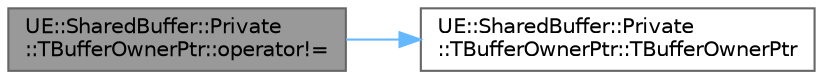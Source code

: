 digraph "UE::SharedBuffer::Private::TBufferOwnerPtr::operator!="
{
 // INTERACTIVE_SVG=YES
 // LATEX_PDF_SIZE
  bgcolor="transparent";
  edge [fontname=Helvetica,fontsize=10,labelfontname=Helvetica,labelfontsize=10];
  node [fontname=Helvetica,fontsize=10,shape=box,height=0.2,width=0.4];
  rankdir="LR";
  Node1 [id="Node000001",label="UE::SharedBuffer::Private\l::TBufferOwnerPtr::operator!=",height=0.2,width=0.4,color="gray40", fillcolor="grey60", style="filled", fontcolor="black",tooltip=" "];
  Node1 -> Node2 [id="edge1_Node000001_Node000002",color="steelblue1",style="solid",tooltip=" "];
  Node2 [id="Node000002",label="UE::SharedBuffer::Private\l::TBufferOwnerPtr::TBufferOwnerPtr",height=0.2,width=0.4,color="grey40", fillcolor="white", style="filled",URL="$df/d20/classUE_1_1SharedBuffer_1_1Private_1_1TBufferOwnerPtr.html#aaa8e806da913436137e874d51021feba",tooltip=" "];
}
